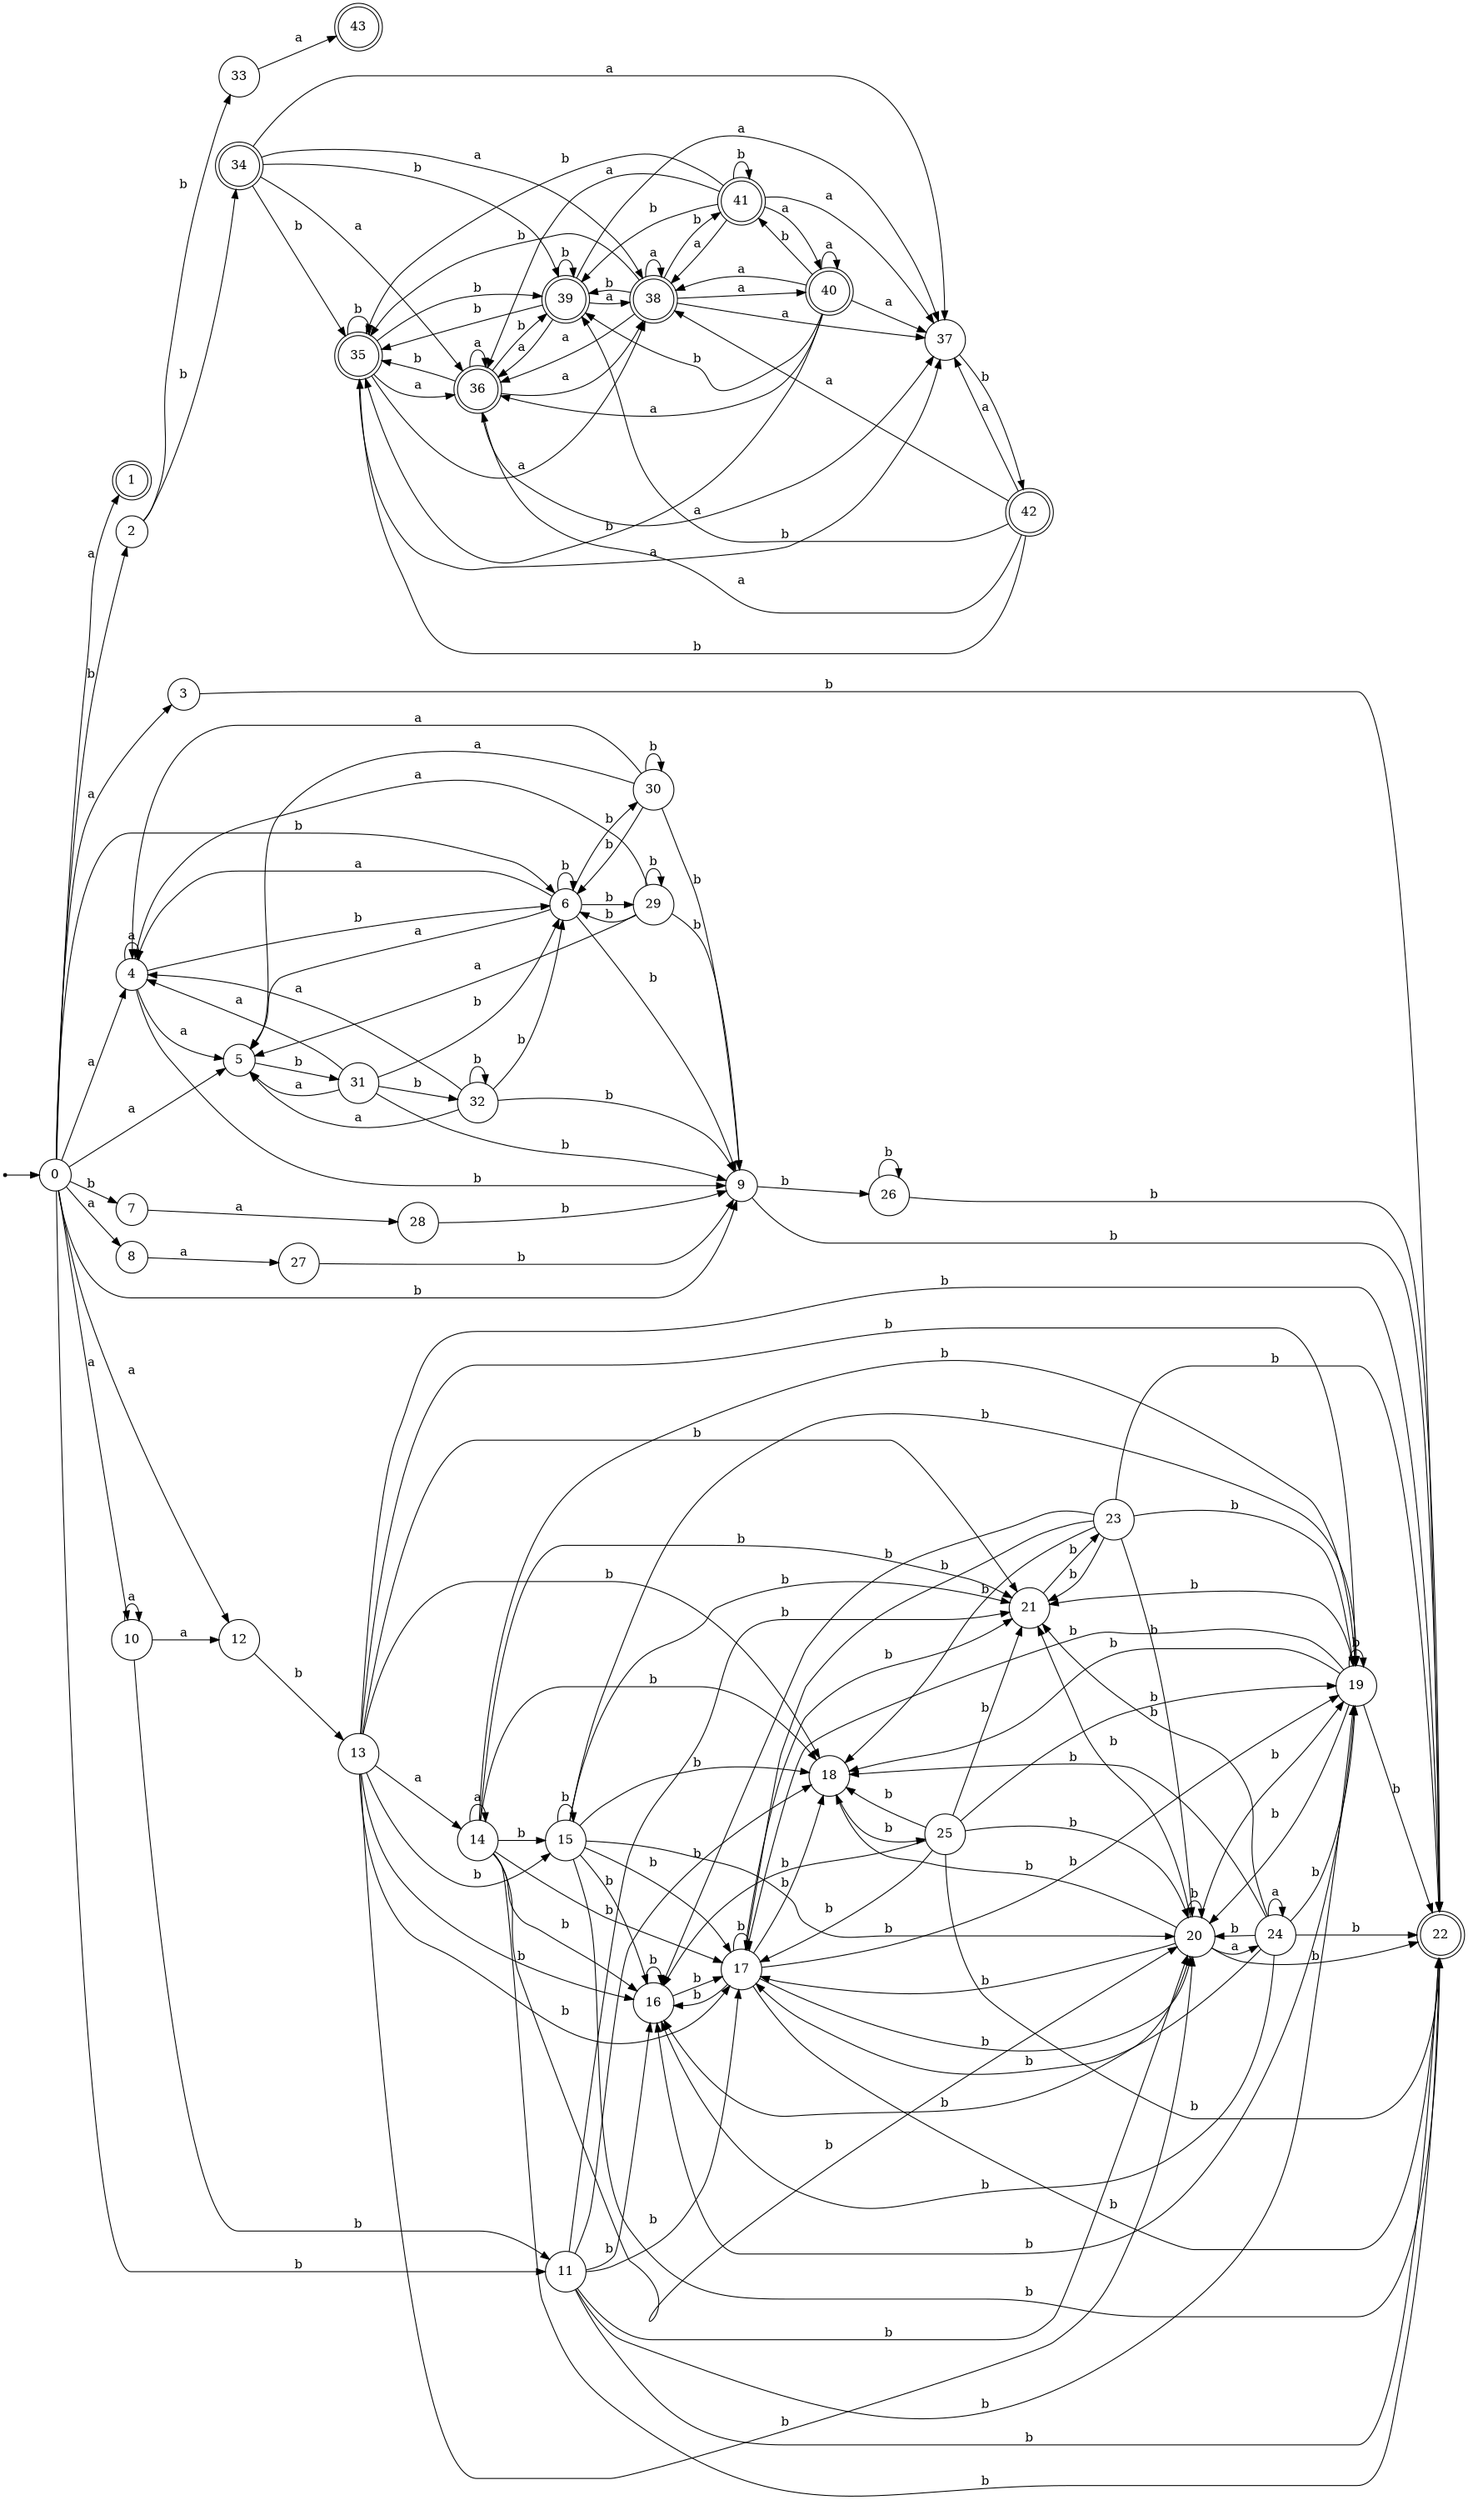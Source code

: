 digraph finite_state_machine {
rankdir=LR;
size="20,20";
node [shape = point]; "dummy0"
node [shape = circle]; "0";
"dummy0" -> "0";
node [shape = doublecircle]; "1";node [shape = circle]; "2";
node [shape = circle]; "3";
node [shape = circle]; "4";
node [shape = circle]; "5";
node [shape = circle]; "6";
node [shape = circle]; "7";
node [shape = circle]; "8";
node [shape = circle]; "9";
node [shape = circle]; "10";
node [shape = circle]; "11";
node [shape = circle]; "12";
node [shape = circle]; "13";
node [shape = circle]; "14";
node [shape = circle]; "15";
node [shape = circle]; "16";
node [shape = circle]; "17";
node [shape = circle]; "18";
node [shape = circle]; "19";
node [shape = circle]; "20";
node [shape = circle]; "21";
node [shape = doublecircle]; "22";node [shape = circle]; "23";
node [shape = circle]; "24";
node [shape = circle]; "25";
node [shape = circle]; "26";
node [shape = circle]; "27";
node [shape = circle]; "28";
node [shape = circle]; "29";
node [shape = circle]; "30";
node [shape = circle]; "31";
node [shape = circle]; "32";
node [shape = circle]; "33";
node [shape = doublecircle]; "34";node [shape = doublecircle]; "35";node [shape = doublecircle]; "36";node [shape = circle]; "37";
node [shape = doublecircle]; "38";node [shape = doublecircle]; "39";node [shape = doublecircle]; "40";node [shape = doublecircle]; "41";node [shape = doublecircle]; "42";node [shape = doublecircle]; "43";"0" -> "1" [label = "a"];
 "0" -> "3" [label = "a"];
 "0" -> "4" [label = "a"];
 "0" -> "5" [label = "a"];
 "0" -> "8" [label = "a"];
 "0" -> "10" [label = "a"];
 "0" -> "12" [label = "a"];
 "0" -> "2" [label = "b"];
 "0" -> "6" [label = "b"];
 "0" -> "7" [label = "b"];
 "0" -> "9" [label = "b"];
 "0" -> "11" [label = "b"];
 "12" -> "13" [label = "b"];
 "13" -> "14" [label = "a"];
 "13" -> "15" [label = "b"];
 "13" -> "16" [label = "b"];
 "13" -> "17" [label = "b"];
 "13" -> "18" [label = "b"];
 "13" -> "19" [label = "b"];
 "13" -> "20" [label = "b"];
 "13" -> "21" [label = "b"];
 "13" -> "22" [label = "b"];
 "21" -> "23" [label = "b"];
 "23" -> "16" [label = "b"];
 "23" -> "17" [label = "b"];
 "23" -> "18" [label = "b"];
 "23" -> "19" [label = "b"];
 "23" -> "20" [label = "b"];
 "23" -> "21" [label = "b"];
 "23" -> "22" [label = "b"];
 "20" -> "16" [label = "b"];
 "20" -> "17" [label = "b"];
 "20" -> "18" [label = "b"];
 "20" -> "19" [label = "b"];
 "20" -> "20" [label = "b"];
 "20" -> "21" [label = "b"];
 "20" -> "22" [label = "b"];
 "20" -> "24" [label = "a"];
 "24" -> "24" [label = "a"];
 "24" -> "16" [label = "b"];
 "24" -> "17" [label = "b"];
 "24" -> "18" [label = "b"];
 "24" -> "19" [label = "b"];
 "24" -> "20" [label = "b"];
 "24" -> "21" [label = "b"];
 "24" -> "22" [label = "b"];
 "19" -> "16" [label = "b"];
 "19" -> "17" [label = "b"];
 "19" -> "18" [label = "b"];
 "19" -> "19" [label = "b"];
 "19" -> "20" [label = "b"];
 "19" -> "21" [label = "b"];
 "19" -> "22" [label = "b"];
 "18" -> "25" [label = "b"];
 "25" -> "16" [label = "b"];
 "25" -> "17" [label = "b"];
 "25" -> "18" [label = "b"];
 "25" -> "19" [label = "b"];
 "25" -> "20" [label = "b"];
 "25" -> "21" [label = "b"];
 "25" -> "22" [label = "b"];
 "17" -> "16" [label = "b"];
 "17" -> "17" [label = "b"];
 "17" -> "18" [label = "b"];
 "17" -> "19" [label = "b"];
 "17" -> "20" [label = "b"];
 "17" -> "21" [label = "b"];
 "17" -> "22" [label = "b"];
 "16" -> "16" [label = "b"];
 "16" -> "17" [label = "b"];
 "15" -> "15" [label = "b"];
 "15" -> "16" [label = "b"];
 "15" -> "17" [label = "b"];
 "15" -> "18" [label = "b"];
 "15" -> "19" [label = "b"];
 "15" -> "20" [label = "b"];
 "15" -> "21" [label = "b"];
 "15" -> "22" [label = "b"];
 "14" -> "14" [label = "a"];
 "14" -> "15" [label = "b"];
 "14" -> "16" [label = "b"];
 "14" -> "17" [label = "b"];
 "14" -> "18" [label = "b"];
 "14" -> "19" [label = "b"];
 "14" -> "20" [label = "b"];
 "14" -> "21" [label = "b"];
 "14" -> "22" [label = "b"];
 "11" -> "16" [label = "b"];
 "11" -> "17" [label = "b"];
 "11" -> "18" [label = "b"];
 "11" -> "19" [label = "b"];
 "11" -> "20" [label = "b"];
 "11" -> "21" [label = "b"];
 "11" -> "22" [label = "b"];
 "10" -> "10" [label = "a"];
 "10" -> "12" [label = "a"];
 "10" -> "11" [label = "b"];
 "9" -> "26" [label = "b"];
 "9" -> "22" [label = "b"];
 "26" -> "26" [label = "b"];
 "26" -> "22" [label = "b"];
 "8" -> "27" [label = "a"];
 "27" -> "9" [label = "b"];
 "7" -> "28" [label = "a"];
 "28" -> "9" [label = "b"];
 "6" -> "9" [label = "b"];
 "6" -> "29" [label = "b"];
 "6" -> "6" [label = "b"];
 "6" -> "30" [label = "b"];
 "6" -> "4" [label = "a"];
 "6" -> "5" [label = "a"];
 "30" -> "9" [label = "b"];
 "30" -> "30" [label = "b"];
 "30" -> "6" [label = "b"];
 "30" -> "4" [label = "a"];
 "30" -> "5" [label = "a"];
 "29" -> "9" [label = "b"];
 "29" -> "29" [label = "b"];
 "29" -> "6" [label = "b"];
 "29" -> "4" [label = "a"];
 "29" -> "5" [label = "a"];
 "5" -> "31" [label = "b"];
 "31" -> "4" [label = "a"];
 "31" -> "5" [label = "a"];
 "31" -> "32" [label = "b"];
 "31" -> "9" [label = "b"];
 "31" -> "6" [label = "b"];
 "32" -> "32" [label = "b"];
 "32" -> "9" [label = "b"];
 "32" -> "6" [label = "b"];
 "32" -> "4" [label = "a"];
 "32" -> "5" [label = "a"];
 "4" -> "4" [label = "a"];
 "4" -> "5" [label = "a"];
 "4" -> "9" [label = "b"];
 "4" -> "6" [label = "b"];
 "3" -> "22" [label = "b"];
 "2" -> "33" [label = "b"];
 "2" -> "34" [label = "b"];
 "34" -> "35" [label = "b"];
 "34" -> "39" [label = "b"];
 "34" -> "36" [label = "a"];
 "34" -> "37" [label = "a"];
 "34" -> "38" [label = "a"];
 "39" -> "35" [label = "b"];
 "39" -> "39" [label = "b"];
 "39" -> "36" [label = "a"];
 "39" -> "37" [label = "a"];
 "39" -> "38" [label = "a"];
 "38" -> "40" [label = "a"];
 "38" -> "36" [label = "a"];
 "38" -> "37" [label = "a"];
 "38" -> "38" [label = "a"];
 "38" -> "41" [label = "b"];
 "38" -> "35" [label = "b"];
 "38" -> "39" [label = "b"];
 "41" -> "41" [label = "b"];
 "41" -> "35" [label = "b"];
 "41" -> "39" [label = "b"];
 "41" -> "40" [label = "a"];
 "41" -> "36" [label = "a"];
 "41" -> "37" [label = "a"];
 "41" -> "38" [label = "a"];
 "40" -> "40" [label = "a"];
 "40" -> "36" [label = "a"];
 "40" -> "37" [label = "a"];
 "40" -> "38" [label = "a"];
 "40" -> "41" [label = "b"];
 "40" -> "35" [label = "b"];
 "40" -> "39" [label = "b"];
 "37" -> "42" [label = "b"];
 "42" -> "36" [label = "a"];
 "42" -> "37" [label = "a"];
 "42" -> "38" [label = "a"];
 "42" -> "35" [label = "b"];
 "42" -> "39" [label = "b"];
 "36" -> "36" [label = "a"];
 "36" -> "37" [label = "a"];
 "36" -> "38" [label = "a"];
 "36" -> "35" [label = "b"];
 "36" -> "39" [label = "b"];
 "35" -> "35" [label = "b"];
 "35" -> "39" [label = "b"];
 "35" -> "36" [label = "a"];
 "35" -> "37" [label = "a"];
 "35" -> "38" [label = "a"];
 "33" -> "43" [label = "a"];
 }
